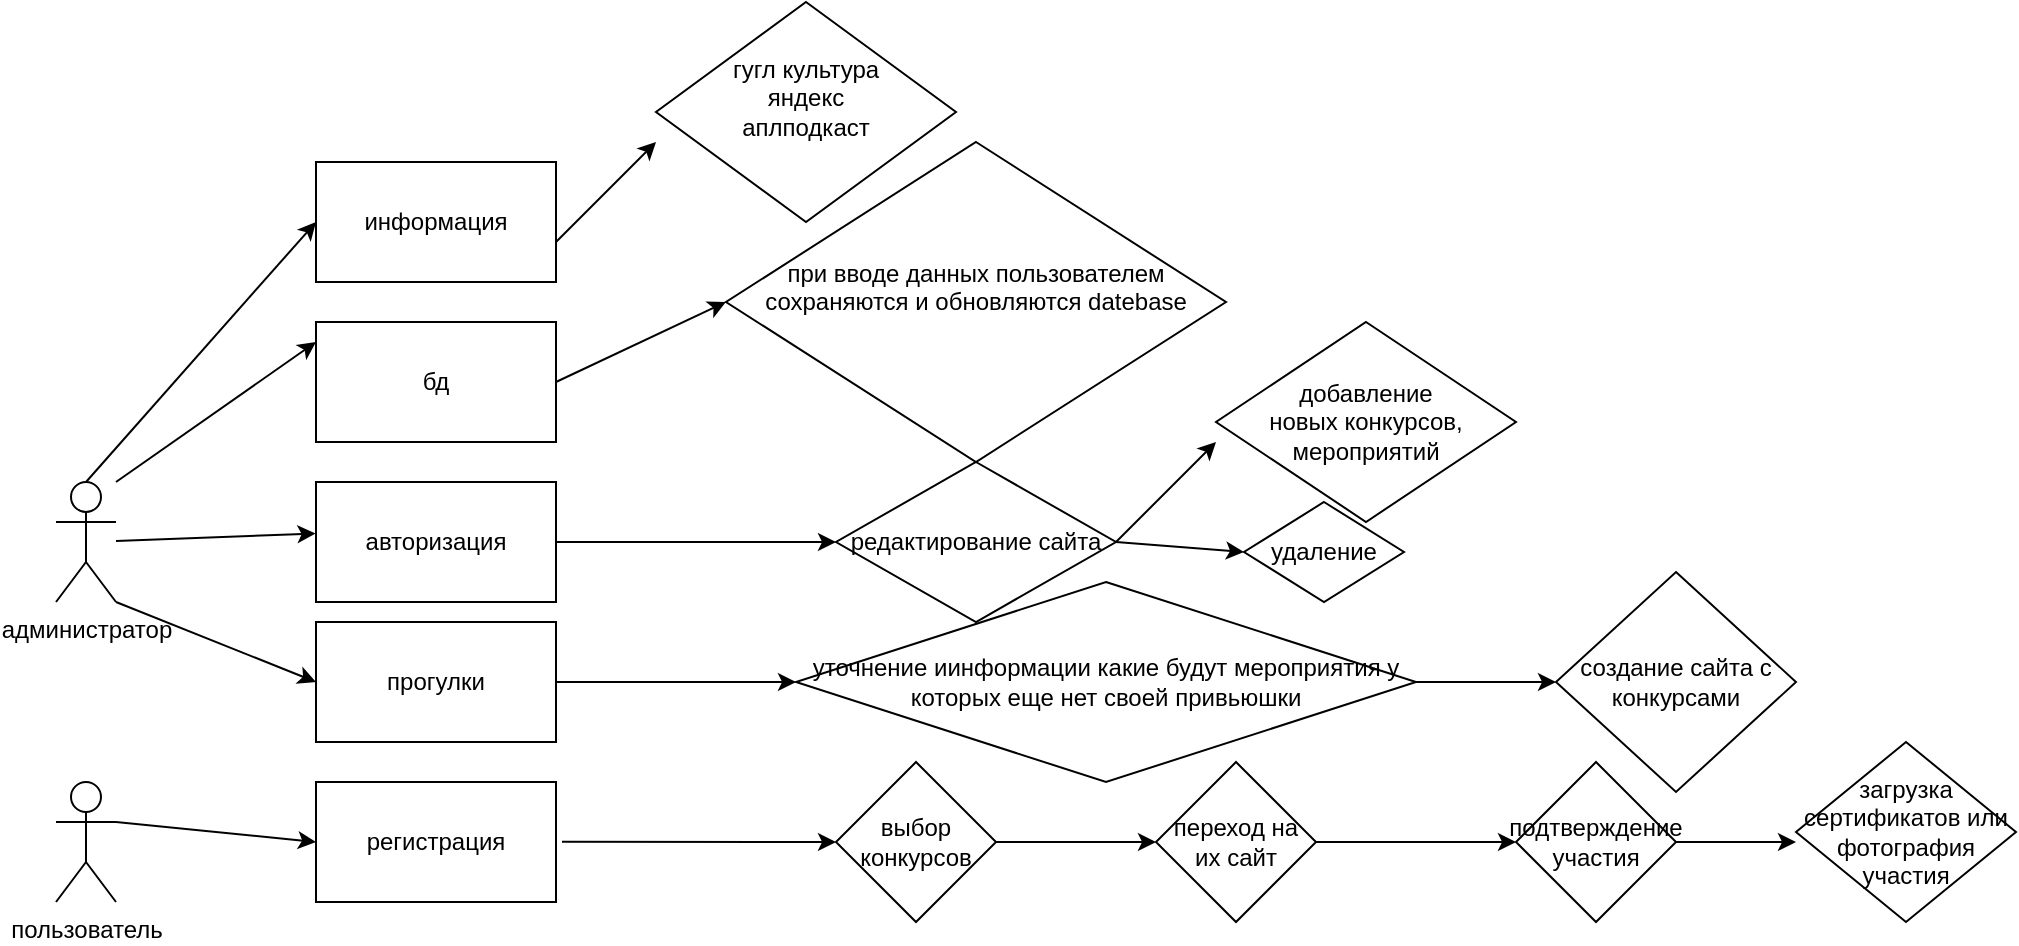 <mxfile version="24.7.17" pages="2">
  <diagram name="Страница — 1" id="baKl1D3EgC5RNrYVmaF5">
    <mxGraphModel dx="2019" dy="632" grid="1" gridSize="10" guides="1" tooltips="1" connect="1" arrows="1" fold="1" page="1" pageScale="1" pageWidth="827" pageHeight="1169" math="0" shadow="0">
      <root>
        <mxCell id="0" />
        <mxCell id="1" parent="0" />
        <mxCell id="E2NYxojuZy4zluaw5o4R-1" value="редактирование сайта" style="rhombus;whiteSpace=wrap;html=1;" vertex="1" parent="1">
          <mxGeometry x="130" y="290" width="140" height="80" as="geometry" />
        </mxCell>
        <mxCell id="E2NYxojuZy4zluaw5o4R-2" value="авторизация" style="rounded=0;whiteSpace=wrap;html=1;" vertex="1" parent="1">
          <mxGeometry x="-130" y="300" width="120" height="60" as="geometry" />
        </mxCell>
        <mxCell id="E2NYxojuZy4zluaw5o4R-3" value="" style="endArrow=classic;html=1;rounded=0;exitX=1;exitY=0.5;exitDx=0;exitDy=0;entryX=0;entryY=0.5;entryDx=0;entryDy=0;" edge="1" parent="1" source="E2NYxojuZy4zluaw5o4R-2" target="E2NYxojuZy4zluaw5o4R-1">
          <mxGeometry width="50" height="50" relative="1" as="geometry">
            <mxPoint x="50" y="350" as="sourcePoint" />
            <mxPoint x="100" y="300" as="targetPoint" />
          </mxGeometry>
        </mxCell>
        <mxCell id="E2NYxojuZy4zluaw5o4R-4" value="администратор" style="shape=umlActor;verticalLabelPosition=bottom;verticalAlign=top;html=1;outlineConnect=0;" vertex="1" parent="1">
          <mxGeometry x="-260" y="300" width="30" height="60" as="geometry" />
        </mxCell>
        <mxCell id="E2NYxojuZy4zluaw5o4R-6" value="пользователь" style="shape=umlActor;verticalLabelPosition=bottom;verticalAlign=top;html=1;outlineConnect=0;" vertex="1" parent="1">
          <mxGeometry x="-260" y="450" width="30" height="60" as="geometry" />
        </mxCell>
        <mxCell id="E2NYxojuZy4zluaw5o4R-11" value="регистрация" style="rounded=0;whiteSpace=wrap;html=1;" vertex="1" parent="1">
          <mxGeometry x="-130" y="450" width="120" height="60" as="geometry" />
        </mxCell>
        <mxCell id="E2NYxojuZy4zluaw5o4R-12" value="" style="endArrow=classic;html=1;rounded=0;exitX=1.025;exitY=0.497;exitDx=0;exitDy=0;exitPerimeter=0;" edge="1" parent="1" source="E2NYxojuZy4zluaw5o4R-11">
          <mxGeometry width="50" height="50" relative="1" as="geometry">
            <mxPoint x="20" y="510" as="sourcePoint" />
            <mxPoint x="130" y="480" as="targetPoint" />
          </mxGeometry>
        </mxCell>
        <mxCell id="E2NYxojuZy4zluaw5o4R-13" value="выбор конкурсов" style="rhombus;whiteSpace=wrap;html=1;" vertex="1" parent="1">
          <mxGeometry x="130" y="440" width="80" height="80" as="geometry" />
        </mxCell>
        <mxCell id="E2NYxojuZy4zluaw5o4R-14" value="" style="endArrow=classic;html=1;rounded=0;" edge="1" parent="1">
          <mxGeometry width="50" height="50" relative="1" as="geometry">
            <mxPoint x="270" y="330" as="sourcePoint" />
            <mxPoint x="320" y="280" as="targetPoint" />
          </mxGeometry>
        </mxCell>
        <mxCell id="E2NYxojuZy4zluaw5o4R-15" value="добавление&lt;div&gt;новых конкурсов, мероприятий&lt;/div&gt;" style="rhombus;whiteSpace=wrap;html=1;" vertex="1" parent="1">
          <mxGeometry x="320" y="220" width="150" height="100" as="geometry" />
        </mxCell>
        <mxCell id="E2NYxojuZy4zluaw5o4R-16" value="" style="endArrow=classic;html=1;rounded=0;exitX=1;exitY=0.5;exitDx=0;exitDy=0;entryX=0;entryY=0.5;entryDx=0;entryDy=0;" edge="1" parent="1" source="E2NYxojuZy4zluaw5o4R-1" target="E2NYxojuZy4zluaw5o4R-17">
          <mxGeometry width="50" height="50" relative="1" as="geometry">
            <mxPoint x="280" y="380" as="sourcePoint" />
            <mxPoint x="330" y="330" as="targetPoint" />
          </mxGeometry>
        </mxCell>
        <mxCell id="E2NYxojuZy4zluaw5o4R-17" value="удаление" style="rhombus;whiteSpace=wrap;html=1;" vertex="1" parent="1">
          <mxGeometry x="334" y="310" width="80" height="50" as="geometry" />
        </mxCell>
        <mxCell id="E2NYxojuZy4zluaw5o4R-18" style="edgeStyle=orthogonalEdgeStyle;rounded=0;orthogonalLoop=1;jettySize=auto;html=1;exitX=0.5;exitY=1;exitDx=0;exitDy=0;" edge="1" parent="1" source="E2NYxojuZy4zluaw5o4R-17" target="E2NYxojuZy4zluaw5o4R-17">
          <mxGeometry relative="1" as="geometry" />
        </mxCell>
        <mxCell id="E2NYxojuZy4zluaw5o4R-19" value="" style="endArrow=classic;html=1;rounded=0;entryX=-0.002;entryY=0.43;entryDx=0;entryDy=0;entryPerimeter=0;" edge="1" parent="1" source="E2NYxojuZy4zluaw5o4R-4" target="E2NYxojuZy4zluaw5o4R-2">
          <mxGeometry width="50" height="50" relative="1" as="geometry">
            <mxPoint x="-180" y="370" as="sourcePoint" />
            <mxPoint x="-130" y="320" as="targetPoint" />
          </mxGeometry>
        </mxCell>
        <mxCell id="E2NYxojuZy4zluaw5o4R-20" value="" style="endArrow=classic;html=1;rounded=0;" edge="1" parent="1">
          <mxGeometry width="50" height="50" relative="1" as="geometry">
            <mxPoint x="-230" y="300" as="sourcePoint" />
            <mxPoint x="-130" y="230" as="targetPoint" />
          </mxGeometry>
        </mxCell>
        <mxCell id="E2NYxojuZy4zluaw5o4R-21" value="бд" style="rounded=0;whiteSpace=wrap;html=1;" vertex="1" parent="1">
          <mxGeometry x="-130" y="220" width="120" height="60" as="geometry" />
        </mxCell>
        <mxCell id="E2NYxojuZy4zluaw5o4R-26" value="при вводе данных пользователем&lt;div&gt;сохраняются и обновляются datebase&lt;/div&gt;&lt;div&gt;&lt;br&gt;&lt;/div&gt;" style="rhombus;whiteSpace=wrap;html=1;" vertex="1" parent="1">
          <mxGeometry x="75" y="130" width="250" height="160" as="geometry" />
        </mxCell>
        <mxCell id="E2NYxojuZy4zluaw5o4R-27" value="" style="endArrow=classic;html=1;rounded=0;exitX=1;exitY=0.5;exitDx=0;exitDy=0;entryX=0;entryY=0.5;entryDx=0;entryDy=0;" edge="1" parent="1" source="E2NYxojuZy4zluaw5o4R-21" target="E2NYxojuZy4zluaw5o4R-26">
          <mxGeometry width="50" height="50" relative="1" as="geometry">
            <mxPoint x="150" y="220" as="sourcePoint" />
            <mxPoint x="370" y="150" as="targetPoint" />
          </mxGeometry>
        </mxCell>
        <mxCell id="E2NYxojuZy4zluaw5o4R-28" value="" style="endArrow=classic;html=1;rounded=0;exitX=1;exitY=0.333;exitDx=0;exitDy=0;exitPerimeter=0;entryX=0;entryY=0.5;entryDx=0;entryDy=0;" edge="1" parent="1" source="E2NYxojuZy4zluaw5o4R-6" target="E2NYxojuZy4zluaw5o4R-11">
          <mxGeometry width="50" height="50" relative="1" as="geometry">
            <mxPoint x="-190" y="510" as="sourcePoint" />
            <mxPoint x="-140" y="460" as="targetPoint" />
          </mxGeometry>
        </mxCell>
        <mxCell id="E2NYxojuZy4zluaw5o4R-29" value="" style="endArrow=classic;html=1;rounded=0;exitX=1;exitY=0.5;exitDx=0;exitDy=0;" edge="1" parent="1" source="E2NYxojuZy4zluaw5o4R-13">
          <mxGeometry width="50" height="50" relative="1" as="geometry">
            <mxPoint x="230" y="480" as="sourcePoint" />
            <mxPoint x="290" y="480" as="targetPoint" />
          </mxGeometry>
        </mxCell>
        <mxCell id="E2NYxojuZy4zluaw5o4R-30" value="переход на их сайт" style="rhombus;whiteSpace=wrap;html=1;" vertex="1" parent="1">
          <mxGeometry x="290" y="440" width="80" height="80" as="geometry" />
        </mxCell>
        <mxCell id="E2NYxojuZy4zluaw5o4R-31" value="прогулки" style="rounded=0;whiteSpace=wrap;html=1;" vertex="1" parent="1">
          <mxGeometry x="-130" y="370" width="120" height="60" as="geometry" />
        </mxCell>
        <mxCell id="E2NYxojuZy4zluaw5o4R-32" value="" style="endArrow=classic;html=1;rounded=0;exitX=1;exitY=1;exitDx=0;exitDy=0;exitPerimeter=0;entryX=0;entryY=0.5;entryDx=0;entryDy=0;" edge="1" parent="1" source="E2NYxojuZy4zluaw5o4R-4" target="E2NYxojuZy4zluaw5o4R-31">
          <mxGeometry width="50" height="50" relative="1" as="geometry">
            <mxPoint x="-200" y="430" as="sourcePoint" />
            <mxPoint x="-150" y="380" as="targetPoint" />
          </mxGeometry>
        </mxCell>
        <mxCell id="E2NYxojuZy4zluaw5o4R-33" value="" style="endArrow=classic;html=1;rounded=0;" edge="1" parent="1">
          <mxGeometry width="50" height="50" relative="1" as="geometry">
            <mxPoint x="-10" y="400" as="sourcePoint" />
            <mxPoint x="110" y="400" as="targetPoint" />
          </mxGeometry>
        </mxCell>
        <mxCell id="E2NYxojuZy4zluaw5o4R-34" value="уточнение иинформации какие будут мероприятия у которых еще нет своей привьюшки" style="rhombus;whiteSpace=wrap;html=1;" vertex="1" parent="1">
          <mxGeometry x="110" y="350" width="310" height="100" as="geometry" />
        </mxCell>
        <mxCell id="E2NYxojuZy4zluaw5o4R-35" value="" style="endArrow=classic;html=1;rounded=0;exitX=1;exitY=0.5;exitDx=0;exitDy=0;" edge="1" parent="1" source="E2NYxojuZy4zluaw5o4R-34">
          <mxGeometry width="50" height="50" relative="1" as="geometry">
            <mxPoint x="420" y="410" as="sourcePoint" />
            <mxPoint x="490" y="400" as="targetPoint" />
          </mxGeometry>
        </mxCell>
        <mxCell id="E2NYxojuZy4zluaw5o4R-36" value="создание сайта с конкурсами" style="rhombus;whiteSpace=wrap;html=1;" vertex="1" parent="1">
          <mxGeometry x="490" y="345" width="120" height="110" as="geometry" />
        </mxCell>
        <mxCell id="E2NYxojuZy4zluaw5o4R-38" value="" style="endArrow=classic;html=1;rounded=0;exitX=0.5;exitY=0;exitDx=0;exitDy=0;exitPerimeter=0;" edge="1" parent="1" source="E2NYxojuZy4zluaw5o4R-4">
          <mxGeometry width="50" height="50" relative="1" as="geometry">
            <mxPoint x="-180" y="220" as="sourcePoint" />
            <mxPoint x="-130" y="170" as="targetPoint" />
          </mxGeometry>
        </mxCell>
        <mxCell id="E2NYxojuZy4zluaw5o4R-39" value="информация" style="rounded=0;whiteSpace=wrap;html=1;" vertex="1" parent="1">
          <mxGeometry x="-130" y="140" width="120" height="60" as="geometry" />
        </mxCell>
        <mxCell id="E2NYxojuZy4zluaw5o4R-40" value="" style="endArrow=classic;html=1;rounded=0;" edge="1" parent="1">
          <mxGeometry width="50" height="50" relative="1" as="geometry">
            <mxPoint x="-10" y="180" as="sourcePoint" />
            <mxPoint x="40" y="130" as="targetPoint" />
          </mxGeometry>
        </mxCell>
        <mxCell id="E2NYxojuZy4zluaw5o4R-41" value="" style="endArrow=classic;html=1;rounded=0;exitX=1;exitY=0.5;exitDx=0;exitDy=0;" edge="1" parent="1" source="E2NYxojuZy4zluaw5o4R-30">
          <mxGeometry width="50" height="50" relative="1" as="geometry">
            <mxPoint x="420" y="500" as="sourcePoint" />
            <mxPoint x="470" y="480" as="targetPoint" />
          </mxGeometry>
        </mxCell>
        <mxCell id="E2NYxojuZy4zluaw5o4R-42" value="подтверждение участия" style="rhombus;whiteSpace=wrap;html=1;" vertex="1" parent="1">
          <mxGeometry x="470" y="440" width="80" height="80" as="geometry" />
        </mxCell>
        <mxCell id="E2NYxojuZy4zluaw5o4R-43" value="" style="endArrow=classic;html=1;rounded=0;exitX=1;exitY=0.5;exitDx=0;exitDy=0;" edge="1" parent="1" source="E2NYxojuZy4zluaw5o4R-42">
          <mxGeometry width="50" height="50" relative="1" as="geometry">
            <mxPoint x="560" y="510" as="sourcePoint" />
            <mxPoint x="610" y="480" as="targetPoint" />
          </mxGeometry>
        </mxCell>
        <mxCell id="E2NYxojuZy4zluaw5o4R-44" value="загрузка сертификатов или фотография участия" style="rhombus;whiteSpace=wrap;html=1;" vertex="1" parent="1">
          <mxGeometry x="610" y="430" width="110" height="90" as="geometry" />
        </mxCell>
        <mxCell id="E2NYxojuZy4zluaw5o4R-45" value="гугл культура&lt;div&gt;яндекс&lt;/div&gt;&lt;div&gt;аплподкаст&lt;/div&gt;&lt;div&gt;&lt;br&gt;&lt;/div&gt;" style="rhombus;whiteSpace=wrap;html=1;" vertex="1" parent="1">
          <mxGeometry x="40" y="60" width="150" height="110" as="geometry" />
        </mxCell>
      </root>
    </mxGraphModel>
  </diagram>
  <diagram id="dRCpHLeRbx9XJG7WIb4Q" name="Страница — 2">
    <mxGraphModel dx="1670" dy="758" grid="1" gridSize="10" guides="1" tooltips="1" connect="1" arrows="1" fold="1" page="1" pageScale="1" pageWidth="827" pageHeight="1169" math="0" shadow="0">
      <root>
        <mxCell id="0" />
        <mxCell id="1" parent="0" />
        <mxCell id="VSE_2YfoTte9MoNVyKtl-1" value="level meropriatia" style="swimlane;fontStyle=0;childLayout=stackLayout;horizontal=1;startSize=30;horizontalStack=0;resizeParent=1;resizeParentMax=0;resizeLast=0;collapsible=1;marginBottom=0;whiteSpace=wrap;html=1;" parent="1" vertex="1">
          <mxGeometry x="90" y="100" width="140" height="120" as="geometry" />
        </mxCell>
        <mxCell id="VSE_2YfoTte9MoNVyKtl-2" value="unikalni yroven meropriytia int" style="text;strokeColor=none;fillColor=none;align=left;verticalAlign=middle;spacingLeft=4;spacingRight=4;overflow=hidden;points=[[0,0.5],[1,0.5]];portConstraint=eastwest;rotatable=0;whiteSpace=wrap;html=1;" parent="VSE_2YfoTte9MoNVyKtl-1" vertex="1">
          <mxGeometry y="30" width="140" height="30" as="geometry" />
        </mxCell>
        <mxCell id="VSE_2YfoTte9MoNVyKtl-3" value="naimenovanie yrovnia meropriytia varchar(255)" style="text;strokeColor=none;fillColor=none;align=left;verticalAlign=middle;spacingLeft=4;spacingRight=4;overflow=hidden;points=[[0,0.5],[1,0.5]];portConstraint=eastwest;rotatable=0;whiteSpace=wrap;html=1;" parent="VSE_2YfoTte9MoNVyKtl-1" vertex="1">
          <mxGeometry y="60" width="140" height="60" as="geometry" />
        </mxCell>
        <mxCell id="VSE_2YfoTte9MoNVyKtl-5" value="Napravlenie" style="swimlane;fontStyle=0;childLayout=stackLayout;horizontal=1;startSize=30;horizontalStack=0;resizeParent=1;resizeParentMax=0;resizeLast=0;collapsible=1;marginBottom=0;whiteSpace=wrap;html=1;" parent="1" vertex="1">
          <mxGeometry x="90" y="280" width="140" height="110" as="geometry" />
        </mxCell>
        <mxCell id="VSE_2YfoTte9MoNVyKtl-6" value="unikalni nomer napravlenia int" style="text;strokeColor=none;fillColor=none;align=left;verticalAlign=middle;spacingLeft=4;spacingRight=4;overflow=hidden;points=[[0,0.5],[1,0.5]];portConstraint=eastwest;rotatable=0;whiteSpace=wrap;html=1;" parent="VSE_2YfoTte9MoNVyKtl-5" vertex="1">
          <mxGeometry y="30" width="140" height="30" as="geometry" />
        </mxCell>
        <mxCell id="VSE_2YfoTte9MoNVyKtl-7" value="naimenovanie napravlenia varchar(255)" style="text;strokeColor=none;fillColor=none;align=left;verticalAlign=middle;spacingLeft=4;spacingRight=4;overflow=hidden;points=[[0,0.5],[1,0.5]];portConstraint=eastwest;rotatable=0;whiteSpace=wrap;html=1;" parent="VSE_2YfoTte9MoNVyKtl-5" vertex="1">
          <mxGeometry y="60" width="140" height="50" as="geometry" />
        </mxCell>
        <mxCell id="VSE_2YfoTte9MoNVyKtl-9" value="status" style="swimlane;fontStyle=0;childLayout=stackLayout;horizontal=1;startSize=30;horizontalStack=0;resizeParent=1;resizeParentMax=0;resizeLast=0;collapsible=1;marginBottom=0;whiteSpace=wrap;html=1;" parent="1" vertex="1">
          <mxGeometry x="80" y="430" width="140" height="90" as="geometry" />
        </mxCell>
        <mxCell id="VSE_2YfoTte9MoNVyKtl-10" value="unikalni nomer statusa int" style="text;strokeColor=none;fillColor=none;align=left;verticalAlign=middle;spacingLeft=4;spacingRight=4;overflow=hidden;points=[[0,0.5],[1,0.5]];portConstraint=eastwest;rotatable=0;whiteSpace=wrap;html=1;" parent="VSE_2YfoTte9MoNVyKtl-9" vertex="1">
          <mxGeometry y="30" width="140" height="30" as="geometry" />
        </mxCell>
        <mxCell id="VSE_2YfoTte9MoNVyKtl-11" value="naimenovanie statusa varchar(255)" style="text;strokeColor=none;fillColor=none;align=left;verticalAlign=middle;spacingLeft=4;spacingRight=4;overflow=hidden;points=[[0,0.5],[1,0.5]];portConstraint=eastwest;rotatable=0;whiteSpace=wrap;html=1;" parent="VSE_2YfoTte9MoNVyKtl-9" vertex="1">
          <mxGeometry y="60" width="140" height="30" as="geometry" />
        </mxCell>
        <mxCell id="VSE_2YfoTte9MoNVyKtl-13" value="meropriatia" style="swimlane;fontStyle=0;childLayout=stackLayout;horizontal=1;startSize=30;horizontalStack=0;resizeParent=1;resizeParentMax=0;resizeLast=0;collapsible=1;marginBottom=0;whiteSpace=wrap;html=1;" parent="1" vertex="1">
          <mxGeometry x="370" y="85" width="140" height="440" as="geometry" />
        </mxCell>
        <mxCell id="VSE_2YfoTte9MoNVyKtl-14" value="unikalni nomer meropriytia int" style="text;strokeColor=none;fillColor=none;align=left;verticalAlign=middle;spacingLeft=4;spacingRight=4;overflow=hidden;points=[[0,0.5],[1,0.5]];portConstraint=eastwest;rotatable=0;whiteSpace=wrap;html=1;" parent="VSE_2YfoTte9MoNVyKtl-13" vertex="1">
          <mxGeometry y="30" width="140" height="30" as="geometry" />
        </mxCell>
        <mxCell id="VSE_2YfoTte9MoNVyKtl-15" value="data kalendarnogo plana provedeniy rabot&amp;nbsp; &amp;nbsp;data" style="text;strokeColor=none;fillColor=none;align=left;verticalAlign=middle;spacingLeft=4;spacingRight=4;overflow=hidden;points=[[0,0.5],[1,0.5]];portConstraint=eastwest;rotatable=0;whiteSpace=wrap;html=1;" parent="VSE_2YfoTte9MoNVyKtl-13" vertex="1">
          <mxGeometry y="60" width="140" height="60" as="geometry" />
        </mxCell>
        <mxCell id="VSE_2YfoTte9MoNVyKtl-16" value="data oconchania meropriatia&amp;nbsp; &amp;nbsp;data" style="text;strokeColor=none;fillColor=none;align=left;verticalAlign=middle;spacingLeft=4;spacingRight=4;overflow=hidden;points=[[0,0.5],[1,0.5]];portConstraint=eastwest;rotatable=0;whiteSpace=wrap;html=1;" parent="VSE_2YfoTte9MoNVyKtl-13" vertex="1">
          <mxGeometry y="120" width="140" height="30" as="geometry" />
        </mxCell>
        <mxCell id="VSE_2YfoTte9MoNVyKtl-17" value="naimenovania meropriytia varchar(255)" style="text;strokeColor=none;fillColor=none;align=left;verticalAlign=middle;spacingLeft=4;spacingRight=4;overflow=hidden;points=[[0,0.5],[1,0.5]];portConstraint=eastwest;rotatable=0;whiteSpace=wrap;html=1;" parent="VSE_2YfoTte9MoNVyKtl-13" vertex="1">
          <mxGeometry y="150" width="140" height="50" as="geometry" />
        </mxCell>
        <mxCell id="VSE_2YfoTte9MoNVyKtl-18" value="ssilka na prilojenia(info o meropriatii) varchar(255)" style="text;strokeColor=none;fillColor=none;align=left;verticalAlign=middle;spacingLeft=4;spacingRight=4;overflow=hidden;points=[[0,0.5],[1,0.5]];portConstraint=eastwest;rotatable=0;whiteSpace=wrap;html=1;" parent="VSE_2YfoTte9MoNVyKtl-13" vertex="1">
          <mxGeometry y="200" width="140" height="60" as="geometry" />
        </mxCell>
        <mxCell id="VSE_2YfoTte9MoNVyKtl-19" value="yroven meropriytia varchar(255)" style="text;strokeColor=none;fillColor=none;align=left;verticalAlign=middle;spacingLeft=4;spacingRight=4;overflow=hidden;points=[[0,0.5],[1,0.5]];portConstraint=eastwest;rotatable=0;whiteSpace=wrap;html=1;" parent="VSE_2YfoTte9MoNVyKtl-13" vertex="1">
          <mxGeometry y="260" width="140" height="30" as="geometry" />
        </mxCell>
        <mxCell id="VSE_2YfoTte9MoNVyKtl-20" value="napravlenia po kotoromy provoditsa meropriatie varchar(255)" style="text;strokeColor=none;fillColor=none;align=left;verticalAlign=middle;spacingLeft=4;spacingRight=4;overflow=hidden;points=[[0,0.5],[1,0.5]];portConstraint=eastwest;rotatable=0;whiteSpace=wrap;html=1;" parent="VSE_2YfoTte9MoNVyKtl-13" vertex="1">
          <mxGeometry y="290" width="140" height="60" as="geometry" />
        </mxCell>
        <mxCell id="VSE_2YfoTte9MoNVyKtl-21" value="vizitnai kartochka varchar(255)" style="text;strokeColor=none;fillColor=none;align=left;verticalAlign=middle;spacingLeft=4;spacingRight=4;overflow=hidden;points=[[0,0.5],[1,0.5]];portConstraint=eastwest;rotatable=0;whiteSpace=wrap;html=1;" parent="VSE_2YfoTte9MoNVyKtl-13" vertex="1">
          <mxGeometry y="350" width="140" height="30" as="geometry" />
        </mxCell>
        <mxCell id="VSE_2YfoTte9MoNVyKtl-22" value="status varchar(255)" style="text;strokeColor=none;fillColor=none;align=left;verticalAlign=middle;spacingLeft=4;spacingRight=4;overflow=hidden;points=[[0,0.5],[1,0.5]];portConstraint=eastwest;rotatable=0;whiteSpace=wrap;html=1;" parent="VSE_2YfoTte9MoNVyKtl-13" vertex="1">
          <mxGeometry y="380" width="140" height="30" as="geometry" />
        </mxCell>
        <mxCell id="VSE_2YfoTte9MoNVyKtl-23" value="reiting meropriytia int" style="text;strokeColor=none;fillColor=none;align=left;verticalAlign=middle;spacingLeft=4;spacingRight=4;overflow=hidden;points=[[0,0.5],[1,0.5]];portConstraint=eastwest;rotatable=0;whiteSpace=wrap;html=1;" parent="VSE_2YfoTte9MoNVyKtl-13" vertex="1">
          <mxGeometry y="410" width="140" height="30" as="geometry" />
        </mxCell>
        <mxCell id="VSE_2YfoTte9MoNVyKtl-24" value="galeria" style="swimlane;fontStyle=0;childLayout=stackLayout;horizontal=1;startSize=30;horizontalStack=0;resizeParent=1;resizeParentMax=0;resizeLast=0;collapsible=1;marginBottom=0;whiteSpace=wrap;html=1;" parent="1" vertex="1">
          <mxGeometry x="430" y="560" width="140" height="120" as="geometry" />
        </mxCell>
        <mxCell id="VSE_2YfoTte9MoNVyKtl-25" value="unikalni nomer fotogafii int" style="text;strokeColor=none;fillColor=none;align=left;verticalAlign=middle;spacingLeft=4;spacingRight=4;overflow=hidden;points=[[0,0.5],[1,0.5]];portConstraint=eastwest;rotatable=0;whiteSpace=wrap;html=1;" parent="VSE_2YfoTte9MoNVyKtl-24" vertex="1">
          <mxGeometry y="30" width="140" height="30" as="geometry" />
        </mxCell>
        <mxCell id="VSE_2YfoTte9MoNVyKtl-26" value="foto varchar(255)" style="text;strokeColor=none;fillColor=none;align=left;verticalAlign=middle;spacingLeft=4;spacingRight=4;overflow=hidden;points=[[0,0.5],[1,0.5]];portConstraint=eastwest;rotatable=0;whiteSpace=wrap;html=1;" parent="VSE_2YfoTte9MoNVyKtl-24" vertex="1">
          <mxGeometry y="60" width="140" height="30" as="geometry" />
        </mxCell>
        <mxCell id="VSE_2YfoTte9MoNVyKtl-27" value="nomer polzovately int" style="text;strokeColor=none;fillColor=none;align=left;verticalAlign=middle;spacingLeft=4;spacingRight=4;overflow=hidden;points=[[0,0.5],[1,0.5]];portConstraint=eastwest;rotatable=0;whiteSpace=wrap;html=1;" parent="VSE_2YfoTte9MoNVyKtl-24" vertex="1">
          <mxGeometry y="90" width="140" height="30" as="geometry" />
        </mxCell>
        <mxCell id="VSE_2YfoTte9MoNVyKtl-28" value="user" style="swimlane;fontStyle=0;childLayout=stackLayout;horizontal=1;startSize=30;horizontalStack=0;resizeParent=1;resizeParentMax=0;resizeLast=0;collapsible=1;marginBottom=0;whiteSpace=wrap;html=1;" parent="1" vertex="1">
          <mxGeometry x="680" y="85" width="140" height="300" as="geometry" />
        </mxCell>
        <mxCell id="VSE_2YfoTte9MoNVyKtl-29" value="unikalni nomer polzovately int&lt;div&gt;&lt;br&gt;&lt;/div&gt;" style="text;strokeColor=none;fillColor=none;align=left;verticalAlign=middle;spacingLeft=4;spacingRight=4;overflow=hidden;points=[[0,0.5],[1,0.5]];portConstraint=eastwest;rotatable=0;whiteSpace=wrap;html=1;" parent="VSE_2YfoTte9MoNVyKtl-28" vertex="1">
          <mxGeometry y="30" width="140" height="30" as="geometry" />
        </mxCell>
        <mxCell id="VSE_2YfoTte9MoNVyKtl-30" value="fio varchar(255)" style="text;strokeColor=none;fillColor=none;align=left;verticalAlign=middle;spacingLeft=4;spacingRight=4;overflow=hidden;points=[[0,0.5],[1,0.5]];portConstraint=eastwest;rotatable=0;whiteSpace=wrap;html=1;" parent="VSE_2YfoTte9MoNVyKtl-28" vertex="1">
          <mxGeometry y="60" width="140" height="30" as="geometry" />
        </mxCell>
        <mxCell id="VSE_2YfoTte9MoNVyKtl-31" value="email varchar(255)&amp;nbsp;" style="text;strokeColor=none;fillColor=none;align=left;verticalAlign=middle;spacingLeft=4;spacingRight=4;overflow=hidden;points=[[0,0.5],[1,0.5]];portConstraint=eastwest;rotatable=0;whiteSpace=wrap;html=1;" parent="VSE_2YfoTte9MoNVyKtl-28" vertex="1">
          <mxGeometry y="90" width="140" height="30" as="geometry" />
        </mxCell>
        <mxCell id="VSE_2YfoTte9MoNVyKtl-32" value="nik v telegram varchar(255)" style="text;strokeColor=none;fillColor=none;align=left;verticalAlign=middle;spacingLeft=4;spacingRight=4;overflow=hidden;points=[[0,0.5],[1,0.5]];portConstraint=eastwest;rotatable=0;whiteSpace=wrap;html=1;" parent="VSE_2YfoTte9MoNVyKtl-28" vertex="1">
          <mxGeometry y="120" width="140" height="30" as="geometry" />
        </mxCell>
        <mxCell id="VSE_2YfoTte9MoNVyKtl-33" value="telefon varchar(255)&amp;nbsp;" style="text;strokeColor=none;fillColor=none;align=left;verticalAlign=middle;spacingLeft=4;spacingRight=4;overflow=hidden;points=[[0,0.5],[1,0.5]];portConstraint=eastwest;rotatable=0;whiteSpace=wrap;html=1;" parent="VSE_2YfoTte9MoNVyKtl-28" vertex="1">
          <mxGeometry y="150" width="140" height="30" as="geometry" />
        </mxCell>
        <mxCell id="VSE_2YfoTte9MoNVyKtl-34" value="rol int" style="text;strokeColor=none;fillColor=none;align=left;verticalAlign=middle;spacingLeft=4;spacingRight=4;overflow=hidden;points=[[0,0.5],[1,0.5]];portConstraint=eastwest;rotatable=0;whiteSpace=wrap;html=1;" parent="VSE_2YfoTte9MoNVyKtl-28" vertex="1">
          <mxGeometry y="180" width="140" height="30" as="geometry" />
        </mxCell>
        <mxCell id="VSE_2YfoTte9MoNVyKtl-35" value="specialnost varchar(255)" style="text;strokeColor=none;fillColor=none;align=left;verticalAlign=middle;spacingLeft=4;spacingRight=4;overflow=hidden;points=[[0,0.5],[1,0.5]];portConstraint=eastwest;rotatable=0;whiteSpace=wrap;html=1;" parent="VSE_2YfoTte9MoNVyKtl-28" vertex="1">
          <mxGeometry y="210" width="140" height="30" as="geometry" />
        </mxCell>
        <mxCell id="VSE_2YfoTte9MoNVyKtl-36" value="grup varchar(255)" style="text;strokeColor=none;fillColor=none;align=left;verticalAlign=middle;spacingLeft=4;spacingRight=4;overflow=hidden;points=[[0,0.5],[1,0.5]];portConstraint=eastwest;rotatable=0;whiteSpace=wrap;html=1;" parent="VSE_2YfoTte9MoNVyKtl-28" vertex="1">
          <mxGeometry y="240" width="140" height="30" as="geometry" />
        </mxCell>
        <mxCell id="VSE_2YfoTte9MoNVyKtl-55" value="korpus varchar(255)" style="text;strokeColor=none;fillColor=none;align=left;verticalAlign=middle;spacingLeft=4;spacingRight=4;overflow=hidden;points=[[0,0.5],[1,0.5]];portConstraint=eastwest;rotatable=0;whiteSpace=wrap;html=1;" parent="VSE_2YfoTte9MoNVyKtl-28" vertex="1">
          <mxGeometry y="270" width="140" height="30" as="geometry" />
        </mxCell>
        <mxCell id="VSE_2YfoTte9MoNVyKtl-37" value="zayvki na ychastie v meropriatii" style="swimlane;fontStyle=0;childLayout=stackLayout;horizontal=1;startSize=30;horizontalStack=0;resizeParent=1;resizeParentMax=0;resizeLast=0;collapsible=1;marginBottom=0;whiteSpace=wrap;html=1;" parent="1" vertex="1">
          <mxGeometry x="620" y="430" width="140" height="180" as="geometry" />
        </mxCell>
        <mxCell id="VSE_2YfoTte9MoNVyKtl-38" value="unikalni nomer zayvki int" style="text;strokeColor=none;fillColor=none;align=left;verticalAlign=middle;spacingLeft=4;spacingRight=4;overflow=hidden;points=[[0,0.5],[1,0.5]];portConstraint=eastwest;rotatable=0;whiteSpace=wrap;html=1;" parent="VSE_2YfoTte9MoNVyKtl-37" vertex="1">
          <mxGeometry y="30" width="140" height="30" as="geometry" />
        </mxCell>
        <mxCell id="VSE_2YfoTte9MoNVyKtl-39" value="nomer meropriytia int" style="text;strokeColor=none;fillColor=none;align=left;verticalAlign=middle;spacingLeft=4;spacingRight=4;overflow=hidden;points=[[0,0.5],[1,0.5]];portConstraint=eastwest;rotatable=0;whiteSpace=wrap;html=1;" parent="VSE_2YfoTte9MoNVyKtl-37" vertex="1">
          <mxGeometry y="60" width="140" height="30" as="geometry" />
        </mxCell>
        <mxCell id="VSE_2YfoTte9MoNVyKtl-40" value="nomer polzovately int" style="text;strokeColor=none;fillColor=none;align=left;verticalAlign=middle;spacingLeft=4;spacingRight=4;overflow=hidden;points=[[0,0.5],[1,0.5]];portConstraint=eastwest;rotatable=0;whiteSpace=wrap;html=1;" parent="VSE_2YfoTte9MoNVyKtl-37" vertex="1">
          <mxGeometry y="90" width="140" height="30" as="geometry" />
        </mxCell>
        <mxCell id="VSE_2YfoTte9MoNVyKtl-41" value="otziv varchar(255)" style="text;strokeColor=none;fillColor=none;align=left;verticalAlign=middle;spacingLeft=4;spacingRight=4;overflow=hidden;points=[[0,0.5],[1,0.5]];portConstraint=eastwest;rotatable=0;whiteSpace=wrap;html=1;" parent="VSE_2YfoTte9MoNVyKtl-37" vertex="1">
          <mxGeometry y="120" width="140" height="30" as="geometry" />
        </mxCell>
        <mxCell id="VSE_2YfoTte9MoNVyKtl-42" value="foto varchar(255)" style="text;strokeColor=none;fillColor=none;align=left;verticalAlign=middle;spacingLeft=4;spacingRight=4;overflow=hidden;points=[[0,0.5],[1,0.5]];portConstraint=eastwest;rotatable=0;whiteSpace=wrap;html=1;" parent="VSE_2YfoTte9MoNVyKtl-37" vertex="1">
          <mxGeometry y="150" width="140" height="30" as="geometry" />
        </mxCell>
        <mxCell id="VSE_2YfoTte9MoNVyKtl-43" value="roli" style="swimlane;fontStyle=0;childLayout=stackLayout;horizontal=1;startSize=30;horizontalStack=0;resizeParent=1;resizeParentMax=0;resizeLast=0;collapsible=1;marginBottom=0;whiteSpace=wrap;html=1;" parent="1" vertex="1">
          <mxGeometry x="870" y="120" width="140" height="90" as="geometry" />
        </mxCell>
        <mxCell id="VSE_2YfoTte9MoNVyKtl-44" value="unikalni nomer roli int&amp;nbsp;" style="text;strokeColor=none;fillColor=none;align=left;verticalAlign=middle;spacingLeft=4;spacingRight=4;overflow=hidden;points=[[0,0.5],[1,0.5]];portConstraint=eastwest;rotatable=0;whiteSpace=wrap;html=1;" parent="VSE_2YfoTte9MoNVyKtl-43" vertex="1">
          <mxGeometry y="30" width="140" height="30" as="geometry" />
        </mxCell>
        <mxCell id="VSE_2YfoTte9MoNVyKtl-45" value="namenovanie roli varchar(255)" style="text;strokeColor=none;fillColor=none;align=left;verticalAlign=middle;spacingLeft=4;spacingRight=4;overflow=hidden;points=[[0,0.5],[1,0.5]];portConstraint=eastwest;rotatable=0;whiteSpace=wrap;html=1;" parent="VSE_2YfoTte9MoNVyKtl-43" vertex="1">
          <mxGeometry y="60" width="140" height="30" as="geometry" />
        </mxCell>
        <mxCell id="VSE_2YfoTte9MoNVyKtl-47" value="specialnosti" style="swimlane;fontStyle=0;childLayout=stackLayout;horizontal=1;startSize=30;horizontalStack=0;resizeParent=1;resizeParentMax=0;resizeLast=0;collapsible=1;marginBottom=0;whiteSpace=wrap;html=1;" parent="1" vertex="1">
          <mxGeometry x="870" y="249" width="140" height="110" as="geometry" />
        </mxCell>
        <mxCell id="VSE_2YfoTte9MoNVyKtl-48" value="unikalni nomer specialnosti int" style="text;strokeColor=none;fillColor=none;align=left;verticalAlign=middle;spacingLeft=4;spacingRight=4;overflow=hidden;points=[[0,0.5],[1,0.5]];portConstraint=eastwest;rotatable=0;whiteSpace=wrap;html=1;" parent="VSE_2YfoTte9MoNVyKtl-47" vertex="1">
          <mxGeometry y="30" width="140" height="30" as="geometry" />
        </mxCell>
        <mxCell id="VSE_2YfoTte9MoNVyKtl-49" value="naimenovanie specialnosti varchar(255)" style="text;strokeColor=none;fillColor=none;align=left;verticalAlign=middle;spacingLeft=4;spacingRight=4;overflow=hidden;points=[[0,0.5],[1,0.5]];portConstraint=eastwest;rotatable=0;whiteSpace=wrap;html=1;" parent="VSE_2YfoTte9MoNVyKtl-47" vertex="1">
          <mxGeometry y="60" width="140" height="50" as="geometry" />
        </mxCell>
        <mxCell id="VSE_2YfoTte9MoNVyKtl-51" value="grup" style="swimlane;fontStyle=0;childLayout=stackLayout;horizontal=1;startSize=30;horizontalStack=0;resizeParent=1;resizeParentMax=0;resizeLast=0;collapsible=1;marginBottom=0;whiteSpace=wrap;html=1;" parent="1" vertex="1">
          <mxGeometry x="880" y="420" width="140" height="90" as="geometry" />
        </mxCell>
        <mxCell id="VSE_2YfoTte9MoNVyKtl-52" value="unikalni nomer grup int" style="text;strokeColor=none;fillColor=none;align=left;verticalAlign=middle;spacingLeft=4;spacingRight=4;overflow=hidden;points=[[0,0.5],[1,0.5]];portConstraint=eastwest;rotatable=0;whiteSpace=wrap;html=1;" parent="VSE_2YfoTte9MoNVyKtl-51" vertex="1">
          <mxGeometry y="30" width="140" height="30" as="geometry" />
        </mxCell>
        <mxCell id="VSE_2YfoTte9MoNVyKtl-53" value="naimenovanie grup varchar(255)" style="text;strokeColor=none;fillColor=none;align=left;verticalAlign=middle;spacingLeft=4;spacingRight=4;overflow=hidden;points=[[0,0.5],[1,0.5]];portConstraint=eastwest;rotatable=0;whiteSpace=wrap;html=1;" parent="VSE_2YfoTte9MoNVyKtl-51" vertex="1">
          <mxGeometry y="60" width="140" height="30" as="geometry" />
        </mxCell>
        <mxCell id="VSE_2YfoTte9MoNVyKtl-56" value="korpus" style="swimlane;fontStyle=0;childLayout=stackLayout;horizontal=1;startSize=30;horizontalStack=0;resizeParent=1;resizeParentMax=0;resizeLast=0;collapsible=1;marginBottom=0;whiteSpace=wrap;html=1;" parent="1" vertex="1">
          <mxGeometry x="880" y="530" width="140" height="120" as="geometry" />
        </mxCell>
        <mxCell id="VSE_2YfoTte9MoNVyKtl-57" value="unikalni nomer korpusa int" style="text;strokeColor=none;fillColor=none;align=left;verticalAlign=middle;spacingLeft=4;spacingRight=4;overflow=hidden;points=[[0,0.5],[1,0.5]];portConstraint=eastwest;rotatable=0;whiteSpace=wrap;html=1;" parent="VSE_2YfoTte9MoNVyKtl-56" vertex="1">
          <mxGeometry y="30" width="140" height="30" as="geometry" />
        </mxCell>
        <mxCell id="VSE_2YfoTte9MoNVyKtl-58" value="naimenovanie korpus varchar(255)" style="text;strokeColor=none;fillColor=none;align=left;verticalAlign=middle;spacingLeft=4;spacingRight=4;overflow=hidden;points=[[0,0.5],[1,0.5]];portConstraint=eastwest;rotatable=0;whiteSpace=wrap;html=1;" parent="VSE_2YfoTte9MoNVyKtl-56" vertex="1">
          <mxGeometry y="60" width="140" height="30" as="geometry" />
        </mxCell>
        <mxCell id="ffSmrL016BM0TBfp21HN-4" value="nazvanie korpusa varchar(255)" style="text;strokeColor=none;fillColor=none;align=left;verticalAlign=middle;spacingLeft=4;spacingRight=4;overflow=hidden;points=[[0,0.5],[1,0.5]];portConstraint=eastwest;rotatable=0;whiteSpace=wrap;html=1;" vertex="1" parent="VSE_2YfoTte9MoNVyKtl-56">
          <mxGeometry y="90" width="140" height="30" as="geometry" />
        </mxCell>
        <mxCell id="VSE_2YfoTte9MoNVyKtl-60" value="" style="edgeStyle=entityRelationEdgeStyle;fontSize=12;html=1;endArrow=ERzeroToMany;startArrow=ERmandOne;rounded=0;entryX=1.007;entryY=0.733;entryDx=0;entryDy=0;entryPerimeter=0;exitX=0;exitY=0.5;exitDx=0;exitDy=0;" parent="1" source="VSE_2YfoTte9MoNVyKtl-19" target="VSE_2YfoTte9MoNVyKtl-2" edge="1">
          <mxGeometry width="100" height="100" relative="1" as="geometry">
            <mxPoint x="230" y="520" as="sourcePoint" />
            <mxPoint x="330" y="420" as="targetPoint" />
          </mxGeometry>
        </mxCell>
        <mxCell id="VSE_2YfoTte9MoNVyKtl-61" value="" style="edgeStyle=entityRelationEdgeStyle;fontSize=12;html=1;endArrow=ERzeroToMany;startArrow=ERmandOne;rounded=0;entryX=1;entryY=0.5;entryDx=0;entryDy=0;exitX=0.014;exitY=0.72;exitDx=0;exitDy=0;exitPerimeter=0;" parent="1" source="VSE_2YfoTte9MoNVyKtl-20" target="VSE_2YfoTte9MoNVyKtl-7" edge="1">
          <mxGeometry width="100" height="100" relative="1" as="geometry">
            <mxPoint x="240" y="430" as="sourcePoint" />
            <mxPoint x="340" y="330" as="targetPoint" />
          </mxGeometry>
        </mxCell>
        <mxCell id="VSE_2YfoTte9MoNVyKtl-62" value="" style="edgeStyle=entityRelationEdgeStyle;fontSize=12;html=1;endArrow=ERzeroToMany;startArrow=ERmandOne;rounded=0;exitX=0;exitY=0.5;exitDx=0;exitDy=0;" parent="1" source="VSE_2YfoTte9MoNVyKtl-22" target="VSE_2YfoTte9MoNVyKtl-10" edge="1">
          <mxGeometry width="100" height="100" relative="1" as="geometry">
            <mxPoint x="240" y="600" as="sourcePoint" />
            <mxPoint x="340" y="500" as="targetPoint" />
          </mxGeometry>
        </mxCell>
        <mxCell id="VSE_2YfoTte9MoNVyKtl-63" value="" style="edgeStyle=entityRelationEdgeStyle;fontSize=12;html=1;endArrow=ERzeroToMany;startArrow=ERmandOne;rounded=0;exitX=1;exitY=0.5;exitDx=0;exitDy=0;entryX=0;entryY=0.833;entryDx=0;entryDy=0;entryPerimeter=0;" parent="1" source="VSE_2YfoTte9MoNVyKtl-14" target="VSE_2YfoTte9MoNVyKtl-38" edge="1">
          <mxGeometry width="100" height="100" relative="1" as="geometry">
            <mxPoint x="530" y="260" as="sourcePoint" />
            <mxPoint x="630" y="160" as="targetPoint" />
          </mxGeometry>
        </mxCell>
        <mxCell id="VSE_2YfoTte9MoNVyKtl-65" value="" style="edgeStyle=entityRelationEdgeStyle;fontSize=12;html=1;endArrow=ERzeroToMany;startArrow=ERmandOne;rounded=0;entryX=0.986;entryY=0.142;entryDx=0;entryDy=0;entryPerimeter=0;exitX=0;exitY=0.5;exitDx=0;exitDy=0;" parent="1" source="VSE_2YfoTte9MoNVyKtl-42" target="VSE_2YfoTte9MoNVyKtl-24" edge="1">
          <mxGeometry width="100" height="100" relative="1" as="geometry">
            <mxPoint x="530" y="700" as="sourcePoint" />
            <mxPoint x="630" y="600" as="targetPoint" />
          </mxGeometry>
        </mxCell>
        <mxCell id="VSE_2YfoTte9MoNVyKtl-66" value="" style="edgeStyle=entityRelationEdgeStyle;fontSize=12;html=1;endArrow=ERzeroToMany;startArrow=ERmandOne;rounded=0;entryX=0.014;entryY=0.767;entryDx=0;entryDy=0;entryPerimeter=0;exitX=0.007;exitY=0.733;exitDx=0;exitDy=0;exitPerimeter=0;" parent="1" source="VSE_2YfoTte9MoNVyKtl-39" target="VSE_2YfoTte9MoNVyKtl-29" edge="1">
          <mxGeometry width="100" height="100" relative="1" as="geometry">
            <mxPoint x="590" y="330" as="sourcePoint" />
            <mxPoint x="690" y="230" as="targetPoint" />
          </mxGeometry>
        </mxCell>
        <mxCell id="VSE_2YfoTte9MoNVyKtl-67" value="" style="edgeStyle=entityRelationEdgeStyle;fontSize=12;html=1;endArrow=ERzeroToMany;startArrow=ERmandOne;rounded=0;entryX=1;entryY=0.5;entryDx=0;entryDy=0;" parent="1" source="VSE_2YfoTte9MoNVyKtl-44" target="VSE_2YfoTte9MoNVyKtl-34" edge="1">
          <mxGeometry width="100" height="100" relative="1" as="geometry">
            <mxPoint x="820" y="370" as="sourcePoint" />
            <mxPoint x="920" y="270" as="targetPoint" />
          </mxGeometry>
        </mxCell>
        <mxCell id="VSE_2YfoTte9MoNVyKtl-68" value="" style="edgeStyle=entityRelationEdgeStyle;fontSize=12;html=1;endArrow=ERzeroToMany;startArrow=ERmandOne;rounded=0;entryX=0.971;entryY=0.733;entryDx=0;entryDy=0;entryPerimeter=0;" parent="1" source="VSE_2YfoTte9MoNVyKtl-48" target="VSE_2YfoTte9MoNVyKtl-35" edge="1">
          <mxGeometry width="100" height="100" relative="1" as="geometry">
            <mxPoint x="840" y="450" as="sourcePoint" />
            <mxPoint x="940" y="350" as="targetPoint" />
          </mxGeometry>
        </mxCell>
        <mxCell id="VSE_2YfoTte9MoNVyKtl-69" value="" style="edgeStyle=entityRelationEdgeStyle;fontSize=12;html=1;endArrow=ERzeroToMany;startArrow=ERmandOne;rounded=0;entryX=1;entryY=0.5;entryDx=0;entryDy=0;exitX=0;exitY=0.5;exitDx=0;exitDy=0;" parent="1" source="VSE_2YfoTte9MoNVyKtl-52" target="VSE_2YfoTte9MoNVyKtl-36" edge="1">
          <mxGeometry width="100" height="100" relative="1" as="geometry">
            <mxPoint x="850" y="450" as="sourcePoint" />
            <mxPoint x="950" y="350" as="targetPoint" />
          </mxGeometry>
        </mxCell>
        <mxCell id="VSE_2YfoTte9MoNVyKtl-70" value="" style="edgeStyle=entityRelationEdgeStyle;fontSize=12;html=1;endArrow=ERzeroToMany;startArrow=ERmandOne;rounded=0;entryX=1.014;entryY=0.9;entryDx=0;entryDy=0;entryPerimeter=0;exitX=0;exitY=0.5;exitDx=0;exitDy=0;" parent="1" source="VSE_2YfoTte9MoNVyKtl-57" target="VSE_2YfoTte9MoNVyKtl-55" edge="1">
          <mxGeometry width="100" height="100" relative="1" as="geometry">
            <mxPoint x="800" y="550" as="sourcePoint" />
            <mxPoint x="900" y="450" as="targetPoint" />
          </mxGeometry>
        </mxCell>
      </root>
    </mxGraphModel>
  </diagram>
</mxfile>
